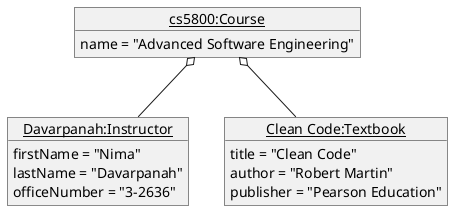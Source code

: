 @startuml
'https://plantuml.com/object-diagram

object "<u>cs5800:Course</u>" as course {
name = "Advanced Software Engineering"
}

object "<u>Davarpanah:Instructor</u>" as instructor {
firstName = "Nima"
lastName = "Davarpanah"
officeNumber = "3-2636"
}

object "<u>Clean Code:Textbook</u>" as Textbook {
title = "Clean Code"
author = "Robert Martin"
publisher = "Pearson Education"
}

course o-- instructor
course o-- Textbook
@enduml
